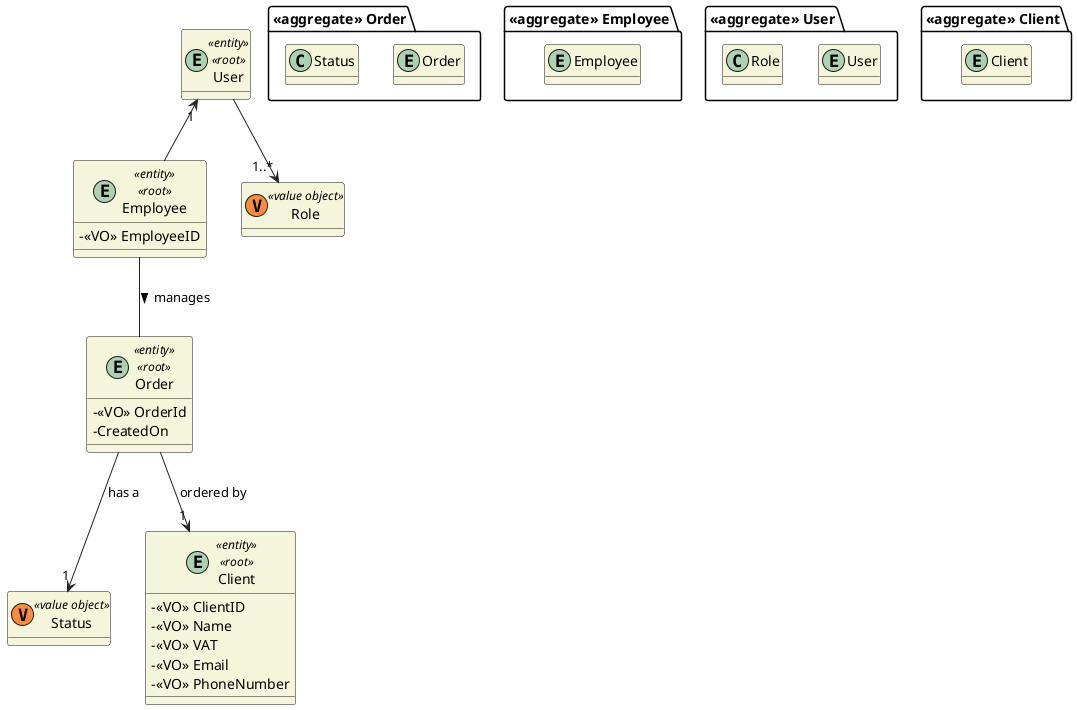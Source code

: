 @startuml
skinparam classAttributeIconSize 0
hide empty attributes
skinparam classBackgroundColor beige
skinparam ArrowColor #222222

package "<<aggregate>> Order" {
    entity Order
    class Status
}

package "<<aggregate>> Employee" {
    entity Employee
}

package "<<aggregate>> User" {
    entity User
    class Role
}

package "<<aggregate>> Client" {
    entity Client
}

entity Order <<entity>> <<root>> {
    -<<VO>> OrderId /'automatically generated'/
    - CreatedOn /'automatically generated na hora do registo do sistema'/
}

class Status <<(V,#FF8B40) value object>> {
}

entity Employee <<entity>> <<root>> {
    - <<VO>> EmployeeID
}

entity User <<entity>> <<root>> {
}

class Role <<(V,#FF8B40) value object>> {
}

entity Client <<entity>> <<root>> {
    - <<VO>> ClientID
    - <<VO>> Name
    - <<VO>> VAT
    - <<VO>> Email
    - <<VO>> PhoneNumber
    /'- <<VO>> BirthDate'/ /'optional'/
    /'- <<VO>> Gender'/ /'optional'/
}

User --> "1..*" Role
User "1" <-- Employee

Employee  -- Order : manages >
Order --> "1" Client : ordered by
Order --> "1" Status : has a


@enduml
